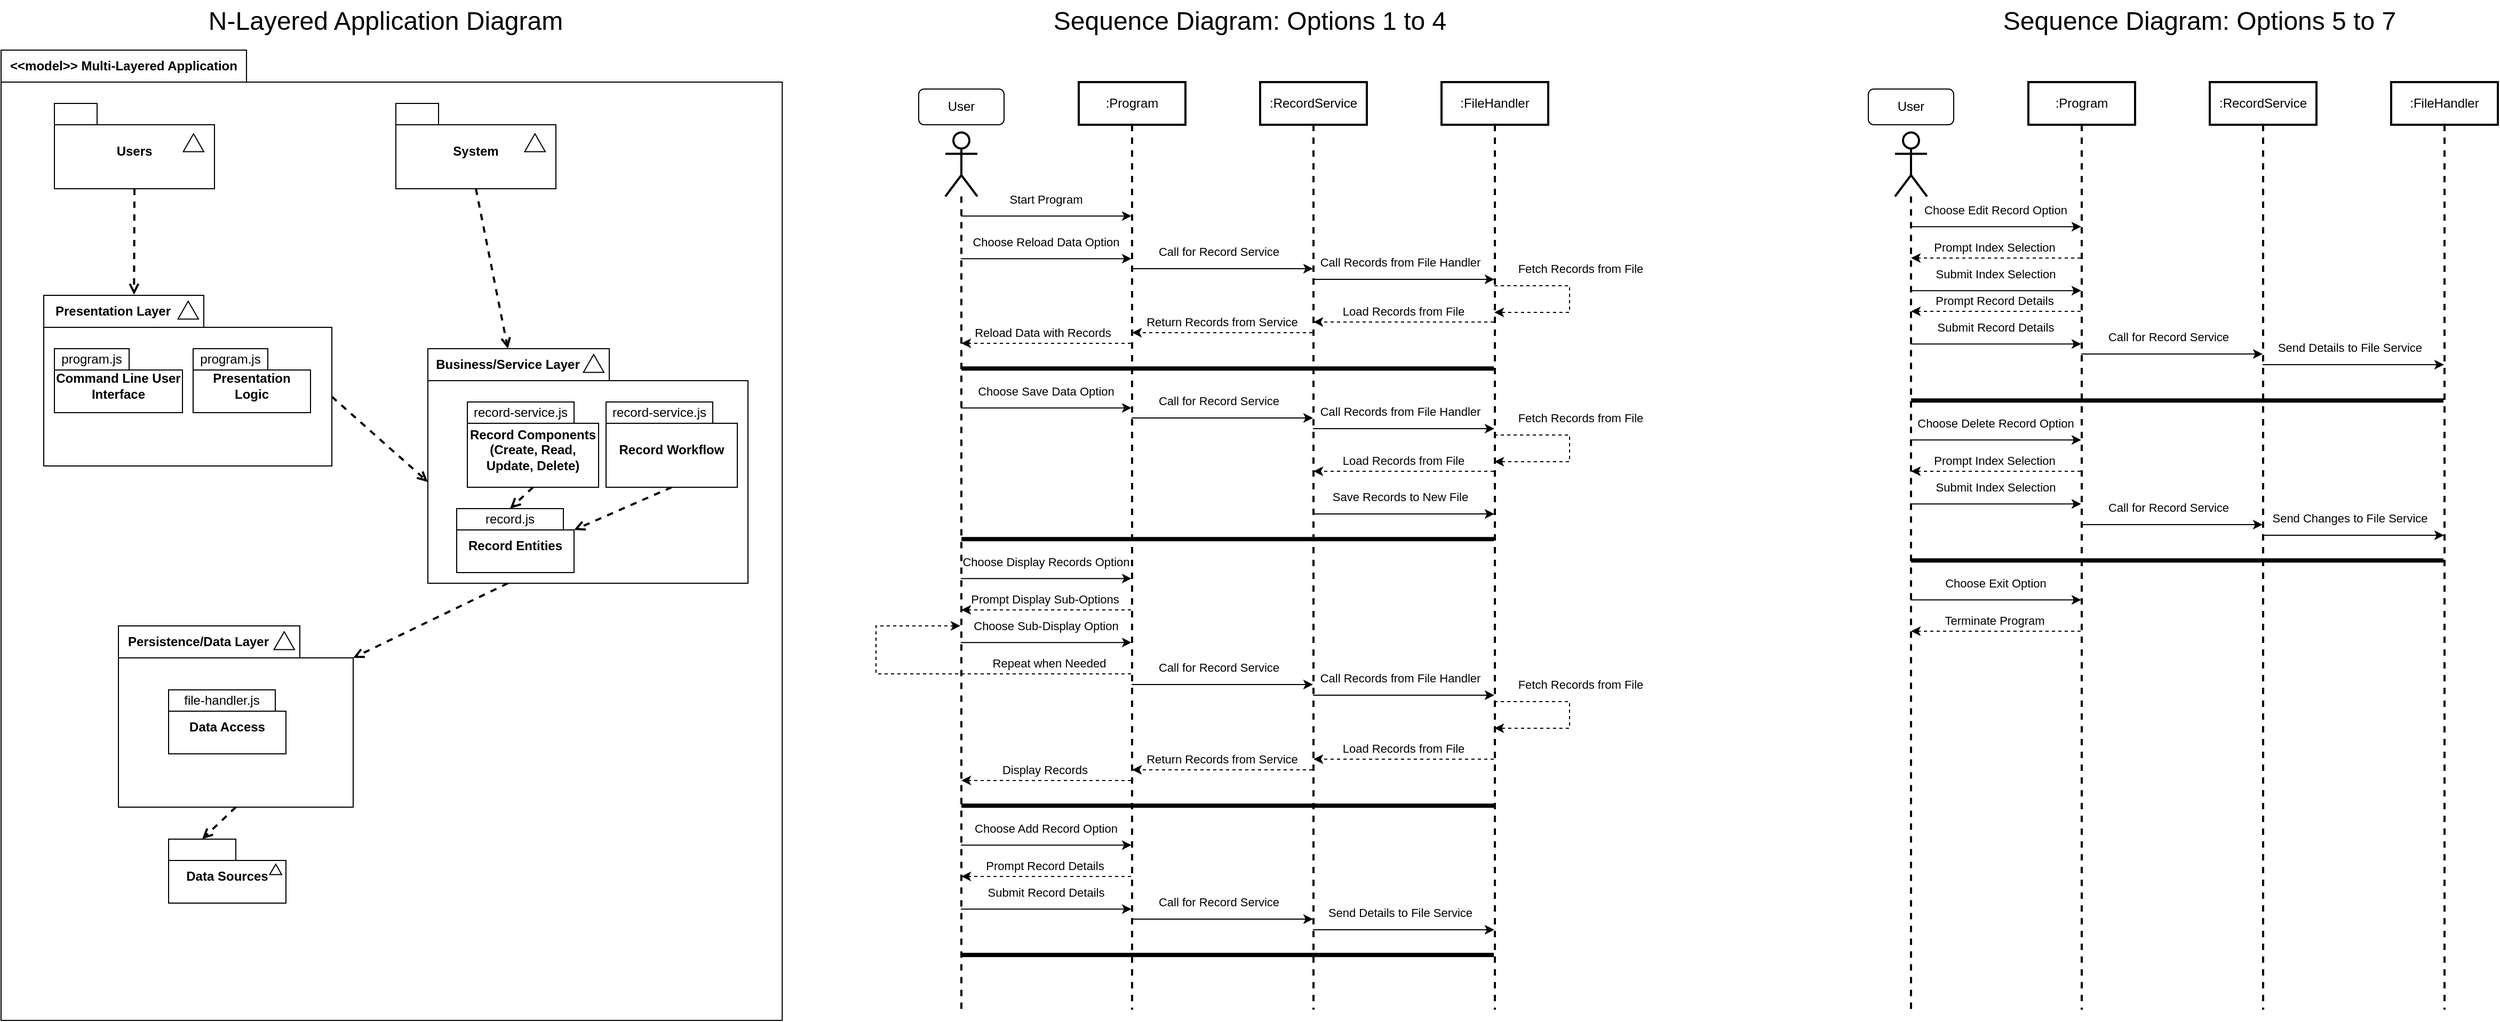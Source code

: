 <mxfile version="24.7.17">
  <diagram name="Page-1" id="IFVaDlKF95iOJ5e60ZkD">
    <mxGraphModel dx="1912" dy="1115" grid="1" gridSize="10" guides="1" tooltips="1" connect="1" arrows="1" fold="1" page="1" pageScale="1" pageWidth="850" pageHeight="1100" math="0" shadow="0">
      <root>
        <mxCell id="0" />
        <mxCell id="1" parent="0" />
        <mxCell id="pDsfpa7ZJhmcw9KZ6Ipp-4" value="" style="group" parent="1" vertex="1" connectable="0">
          <mxGeometry x="60" y="60" width="760" height="910" as="geometry" />
        </mxCell>
        <mxCell id="pDsfpa7ZJhmcw9KZ6Ipp-1" value="" style="shape=folder;fontStyle=1;spacingTop=10;tabWidth=230;tabHeight=30;tabPosition=left;html=1;whiteSpace=wrap;" parent="pDsfpa7ZJhmcw9KZ6Ipp-4" vertex="1">
          <mxGeometry width="732.11" height="910" as="geometry" />
        </mxCell>
        <mxCell id="pDsfpa7ZJhmcw9KZ6Ipp-2" value="&amp;lt;&amp;lt;model&amp;gt;&amp;gt; Multi-Layered Application" style="text;html=1;align=center;verticalAlign=middle;whiteSpace=wrap;rounded=0;fontStyle=1" parent="pDsfpa7ZJhmcw9KZ6Ipp-4" vertex="1">
          <mxGeometry width="230" height="29.63" as="geometry" />
        </mxCell>
        <mxCell id="pDsfpa7ZJhmcw9KZ6Ipp-17" value="Users" style="shape=folder;fontStyle=1;spacingTop=10;tabWidth=40;tabHeight=20;tabPosition=left;html=1;whiteSpace=wrap;" parent="pDsfpa7ZJhmcw9KZ6Ipp-4" vertex="1">
          <mxGeometry x="50" y="50" width="150" height="80" as="geometry" />
        </mxCell>
        <mxCell id="pDsfpa7ZJhmcw9KZ6Ipp-18" value="" style="triangle;whiteSpace=wrap;html=1;rotation=-90;" parent="pDsfpa7ZJhmcw9KZ6Ipp-4" vertex="1">
          <mxGeometry x="172" y="77.22" width="16.78" height="19.25" as="geometry" />
        </mxCell>
        <mxCell id="pDsfpa7ZJhmcw9KZ6Ipp-45" value="" style="group" parent="pDsfpa7ZJhmcw9KZ6Ipp-4" vertex="1" connectable="0">
          <mxGeometry x="400" y="280" width="300" height="220" as="geometry" />
        </mxCell>
        <mxCell id="pDsfpa7ZJhmcw9KZ6Ipp-37" value="" style="shape=folder;fontStyle=1;spacingTop=10;tabWidth=170;tabHeight=30;tabPosition=left;html=1;whiteSpace=wrap;" parent="pDsfpa7ZJhmcw9KZ6Ipp-45" vertex="1">
          <mxGeometry width="300" height="220" as="geometry" />
        </mxCell>
        <mxCell id="pDsfpa7ZJhmcw9KZ6Ipp-38" value="Business/Service Layer" style="text;html=1;align=center;verticalAlign=middle;whiteSpace=wrap;rounded=0;fontStyle=1" parent="pDsfpa7ZJhmcw9KZ6Ipp-45" vertex="1">
          <mxGeometry width="150" height="29.63" as="geometry" />
        </mxCell>
        <mxCell id="pDsfpa7ZJhmcw9KZ6Ipp-39" value="" style="triangle;whiteSpace=wrap;html=1;rotation=-90;" parent="pDsfpa7ZJhmcw9KZ6Ipp-45" vertex="1">
          <mxGeometry x="147" y="4.22" width="16.78" height="19.25" as="geometry" />
        </mxCell>
        <mxCell id="pDsfpa7ZJhmcw9KZ6Ipp-40" value="Record Components (Create, Read, Update, Delete)" style="shape=folder;fontStyle=1;spacingTop=10;tabWidth=100;tabHeight=20;tabPosition=left;html=1;whiteSpace=wrap;" parent="pDsfpa7ZJhmcw9KZ6Ipp-45" vertex="1">
          <mxGeometry x="37" y="50" width="123" height="80" as="geometry" />
        </mxCell>
        <mxCell id="pDsfpa7ZJhmcw9KZ6Ipp-41" value="record-service.js" style="text;html=1;align=center;verticalAlign=middle;whiteSpace=wrap;rounded=0;fontStyle=0" parent="pDsfpa7ZJhmcw9KZ6Ipp-45" vertex="1">
          <mxGeometry x="37" y="50" width="100" height="19.63" as="geometry" />
        </mxCell>
        <mxCell id="pDsfpa7ZJhmcw9KZ6Ipp-43" value="Record Entities" style="shape=folder;fontStyle=1;spacingTop=10;tabWidth=100;tabHeight=20;tabPosition=left;html=1;whiteSpace=wrap;" parent="pDsfpa7ZJhmcw9KZ6Ipp-45" vertex="1">
          <mxGeometry x="27" y="150" width="110" height="60" as="geometry" />
        </mxCell>
        <mxCell id="pDsfpa7ZJhmcw9KZ6Ipp-44" value="record.js" style="text;html=1;align=center;verticalAlign=middle;whiteSpace=wrap;rounded=0;fontStyle=0" parent="pDsfpa7ZJhmcw9KZ6Ipp-45" vertex="1">
          <mxGeometry x="27" y="150" width="100" height="19.63" as="geometry" />
        </mxCell>
        <mxCell id="pDsfpa7ZJhmcw9KZ6Ipp-48" style="rounded=0;orthogonalLoop=1;jettySize=auto;html=1;exitX=0.5;exitY=1;exitDx=0;exitDy=0;exitPerimeter=0;dashed=1;strokeWidth=2;endArrow=open;endFill=0;entryX=0.5;entryY=0;entryDx=0;entryDy=0;" parent="pDsfpa7ZJhmcw9KZ6Ipp-45" source="pDsfpa7ZJhmcw9KZ6Ipp-40" target="pDsfpa7ZJhmcw9KZ6Ipp-44" edge="1">
          <mxGeometry relative="1" as="geometry">
            <mxPoint x="-80" y="15" as="sourcePoint" />
            <mxPoint x="10" y="95" as="targetPoint" />
          </mxGeometry>
        </mxCell>
        <mxCell id="pDsfpa7ZJhmcw9KZ6Ipp-19" value="System" style="shape=folder;fontStyle=1;spacingTop=10;tabWidth=40;tabHeight=20;tabPosition=left;html=1;whiteSpace=wrap;" parent="1" vertex="1">
          <mxGeometry x="430" y="110" width="150" height="80" as="geometry" />
        </mxCell>
        <mxCell id="pDsfpa7ZJhmcw9KZ6Ipp-20" value="" style="triangle;whiteSpace=wrap;html=1;rotation=-90;" parent="1" vertex="1">
          <mxGeometry x="552" y="137.22" width="16.78" height="19.25" as="geometry" />
        </mxCell>
        <mxCell id="pDsfpa7ZJhmcw9KZ6Ipp-21" value="" style="shape=folder;fontStyle=1;spacingTop=10;tabWidth=150;tabHeight=30;tabPosition=left;html=1;whiteSpace=wrap;" parent="1" vertex="1">
          <mxGeometry x="100" y="290" width="270" height="160" as="geometry" />
        </mxCell>
        <mxCell id="pDsfpa7ZJhmcw9KZ6Ipp-27" value="Presentation Layer" style="text;html=1;align=center;verticalAlign=middle;whiteSpace=wrap;rounded=0;fontStyle=1" parent="1" vertex="1">
          <mxGeometry x="100" y="290" width="130" height="29.63" as="geometry" />
        </mxCell>
        <mxCell id="pDsfpa7ZJhmcw9KZ6Ipp-28" value="" style="triangle;whiteSpace=wrap;html=1;rotation=-90;" parent="1" vertex="1">
          <mxGeometry x="227" y="294.22" width="16.78" height="19.25" as="geometry" />
        </mxCell>
        <mxCell id="pDsfpa7ZJhmcw9KZ6Ipp-29" value="Command Line User&lt;br&gt;Interface" style="shape=folder;fontStyle=1;spacingTop=10;tabWidth=70;tabHeight=20;tabPosition=left;html=1;whiteSpace=wrap;" parent="1" vertex="1">
          <mxGeometry x="110" y="340" width="120" height="60" as="geometry" />
        </mxCell>
        <mxCell id="pDsfpa7ZJhmcw9KZ6Ipp-30" value="Presentation Logic" style="shape=folder;fontStyle=1;spacingTop=10;tabWidth=70;tabHeight=20;tabPosition=left;html=1;whiteSpace=wrap;" parent="1" vertex="1">
          <mxGeometry x="240" y="340" width="110" height="60" as="geometry" />
        </mxCell>
        <mxCell id="pDsfpa7ZJhmcw9KZ6Ipp-33" style="rounded=0;orthogonalLoop=1;jettySize=auto;html=1;exitX=0.5;exitY=1;exitDx=0;exitDy=0;exitPerimeter=0;entryX=0.651;entryY=-0.019;entryDx=0;entryDy=0;entryPerimeter=0;dashed=1;strokeWidth=2;endArrow=open;endFill=0;" parent="1" source="pDsfpa7ZJhmcw9KZ6Ipp-17" target="pDsfpa7ZJhmcw9KZ6Ipp-27" edge="1">
          <mxGeometry relative="1" as="geometry" />
        </mxCell>
        <mxCell id="pDsfpa7ZJhmcw9KZ6Ipp-34" style="rounded=0;orthogonalLoop=1;jettySize=auto;html=1;exitX=0.5;exitY=1;exitDx=0;exitDy=0;exitPerimeter=0;dashed=1;strokeWidth=2;endArrow=open;endFill=0;entryX=0.5;entryY=0;entryDx=0;entryDy=0;" parent="1" source="pDsfpa7ZJhmcw9KZ6Ipp-19" target="pDsfpa7ZJhmcw9KZ6Ipp-38" edge="1">
          <mxGeometry relative="1" as="geometry">
            <mxPoint x="345" y="190" as="sourcePoint" />
            <mxPoint x="455" y="273" as="targetPoint" />
          </mxGeometry>
        </mxCell>
        <mxCell id="pDsfpa7ZJhmcw9KZ6Ipp-35" value="program.js" style="text;html=1;align=center;verticalAlign=middle;whiteSpace=wrap;rounded=0;fontStyle=0" parent="1" vertex="1">
          <mxGeometry x="110" y="340" width="70" height="19.63" as="geometry" />
        </mxCell>
        <mxCell id="pDsfpa7ZJhmcw9KZ6Ipp-36" value="program.js" style="text;html=1;align=center;verticalAlign=middle;whiteSpace=wrap;rounded=0;fontStyle=0" parent="1" vertex="1">
          <mxGeometry x="240" y="340" width="70" height="19.63" as="geometry" />
        </mxCell>
        <mxCell id="pDsfpa7ZJhmcw9KZ6Ipp-47" style="rounded=0;orthogonalLoop=1;jettySize=auto;html=1;exitX=0;exitY=0;exitDx=270;exitDy=95;exitPerimeter=0;dashed=1;strokeWidth=2;endArrow=open;endFill=0;entryX=0;entryY=0;entryDx=0;entryDy=125;entryPerimeter=0;" parent="1" source="pDsfpa7ZJhmcw9KZ6Ipp-21" target="pDsfpa7ZJhmcw9KZ6Ipp-37" edge="1">
          <mxGeometry relative="1" as="geometry">
            <mxPoint x="395" y="210" as="sourcePoint" />
            <mxPoint x="425" y="360" as="targetPoint" />
          </mxGeometry>
        </mxCell>
        <mxCell id="pDsfpa7ZJhmcw9KZ6Ipp-49" value="Record Workflow" style="shape=folder;fontStyle=1;spacingTop=10;tabWidth=100;tabHeight=20;tabPosition=left;html=1;whiteSpace=wrap;" parent="1" vertex="1">
          <mxGeometry x="627" y="390" width="123" height="80" as="geometry" />
        </mxCell>
        <mxCell id="pDsfpa7ZJhmcw9KZ6Ipp-50" value="record-service.js" style="text;html=1;align=center;verticalAlign=middle;whiteSpace=wrap;rounded=0;fontStyle=0" parent="1" vertex="1">
          <mxGeometry x="627" y="390" width="100" height="19.63" as="geometry" />
        </mxCell>
        <mxCell id="pDsfpa7ZJhmcw9KZ6Ipp-52" style="rounded=0;orthogonalLoop=1;jettySize=auto;html=1;exitX=0.5;exitY=1;exitDx=0;exitDy=0;exitPerimeter=0;dashed=1;strokeWidth=2;endArrow=open;endFill=0;entryX=0;entryY=0;entryDx=110;entryDy=20;entryPerimeter=0;" parent="1" source="pDsfpa7ZJhmcw9KZ6Ipp-49" target="pDsfpa7ZJhmcw9KZ6Ipp-43" edge="1">
          <mxGeometry relative="1" as="geometry">
            <mxPoint x="669" y="480" as="sourcePoint" />
            <mxPoint x="647" y="500" as="targetPoint" />
          </mxGeometry>
        </mxCell>
        <mxCell id="pDsfpa7ZJhmcw9KZ6Ipp-53" value="" style="shape=folder;fontStyle=1;spacingTop=10;tabWidth=170;tabHeight=30;tabPosition=left;html=1;whiteSpace=wrap;" parent="1" vertex="1">
          <mxGeometry x="170" y="600" width="220" height="170" as="geometry" />
        </mxCell>
        <mxCell id="pDsfpa7ZJhmcw9KZ6Ipp-54" value="Persistence/Data Layer" style="text;html=1;align=center;verticalAlign=middle;whiteSpace=wrap;rounded=0;fontStyle=1" parent="1" vertex="1">
          <mxGeometry x="170" y="600" width="150" height="29.63" as="geometry" />
        </mxCell>
        <mxCell id="pDsfpa7ZJhmcw9KZ6Ipp-55" value="" style="triangle;whiteSpace=wrap;html=1;rotation=-90;" parent="1" vertex="1">
          <mxGeometry x="317" y="604.22" width="16.78" height="19.25" as="geometry" />
        </mxCell>
        <mxCell id="pDsfpa7ZJhmcw9KZ6Ipp-56" value="Data Access" style="shape=folder;fontStyle=1;spacingTop=10;tabWidth=100;tabHeight=20;tabPosition=left;html=1;whiteSpace=wrap;" parent="1" vertex="1">
          <mxGeometry x="217" y="660" width="110" height="60" as="geometry" />
        </mxCell>
        <mxCell id="pDsfpa7ZJhmcw9KZ6Ipp-72" value="file-handler.js" style="text;html=1;align=center;verticalAlign=middle;whiteSpace=wrap;rounded=0;fontStyle=0" parent="1" vertex="1">
          <mxGeometry x="217" y="660" width="100" height="19.63" as="geometry" />
        </mxCell>
        <mxCell id="pDsfpa7ZJhmcw9KZ6Ipp-73" style="rounded=0;orthogonalLoop=1;jettySize=auto;html=1;exitX=0.25;exitY=1;exitDx=0;exitDy=0;exitPerimeter=0;dashed=1;strokeWidth=2;endArrow=open;endFill=0;entryX=0;entryY=0;entryDx=220;entryDy=30;entryPerimeter=0;" parent="1" source="pDsfpa7ZJhmcw9KZ6Ipp-37" target="pDsfpa7ZJhmcw9KZ6Ipp-53" edge="1">
          <mxGeometry relative="1" as="geometry">
            <mxPoint x="370" y="485" as="sourcePoint" />
            <mxPoint x="460" y="565" as="targetPoint" />
          </mxGeometry>
        </mxCell>
        <mxCell id="pDsfpa7ZJhmcw9KZ6Ipp-74" value="Data Sources" style="shape=folder;fontStyle=1;spacingTop=10;tabWidth=63;tabHeight=20;tabPosition=left;html=1;whiteSpace=wrap;" parent="1" vertex="1">
          <mxGeometry x="217" y="800" width="110" height="60" as="geometry" />
        </mxCell>
        <mxCell id="pDsfpa7ZJhmcw9KZ6Ipp-77" style="rounded=0;orthogonalLoop=1;jettySize=auto;html=1;exitX=0.5;exitY=1;exitDx=0;exitDy=0;exitPerimeter=0;dashed=1;strokeWidth=2;endArrow=open;endFill=0;entryX=0;entryY=0;entryDx=31.5;entryDy=0;entryPerimeter=0;" parent="1" source="pDsfpa7ZJhmcw9KZ6Ipp-53" target="pDsfpa7ZJhmcw9KZ6Ipp-74" edge="1">
          <mxGeometry relative="1" as="geometry">
            <mxPoint x="545" y="580" as="sourcePoint" />
            <mxPoint x="400" y="650" as="targetPoint" />
          </mxGeometry>
        </mxCell>
        <mxCell id="pDsfpa7ZJhmcw9KZ6Ipp-78" value="" style="triangle;whiteSpace=wrap;html=1;rotation=-90;" parent="1" vertex="1">
          <mxGeometry x="312.52" y="822.74" width="9.78" height="11.22" as="geometry" />
        </mxCell>
        <mxCell id="IKb_Y0uXHvo3AaDJXqwI-1" value="User" style="rounded=1;whiteSpace=wrap;html=1;" parent="1" vertex="1">
          <mxGeometry x="920" y="96.47" width="80" height="33.53" as="geometry" />
        </mxCell>
        <mxCell id="IKb_Y0uXHvo3AaDJXqwI-8" style="rounded=0;orthogonalLoop=1;jettySize=auto;html=1;" parent="1" edge="1">
          <mxGeometry relative="1" as="geometry">
            <mxPoint x="959.548" y="215.61" as="sourcePoint" />
            <mxPoint x="1119.5" y="215.61" as="targetPoint" />
          </mxGeometry>
        </mxCell>
        <mxCell id="IKb_Y0uXHvo3AaDJXqwI-9" value="Start Program" style="edgeLabel;html=1;align=center;verticalAlign=middle;resizable=0;points=[];" parent="IKb_Y0uXHvo3AaDJXqwI-8" vertex="1" connectable="0">
          <mxGeometry x="-0.486" y="3" relative="1" as="geometry">
            <mxPoint x="38" y="-13" as="offset" />
          </mxGeometry>
        </mxCell>
        <mxCell id="IKb_Y0uXHvo3AaDJXqwI-3" value="" style="shape=umlLifeline;perimeter=lifelinePerimeter;whiteSpace=wrap;html=1;container=1;dropTarget=0;collapsible=0;recursiveResize=0;outlineConnect=0;portConstraint=eastwest;newEdgeStyle={&quot;curved&quot;:0,&quot;rounded&quot;:0};participant=umlActor;size=60;strokeWidth=2;" parent="1" vertex="1">
          <mxGeometry x="945" y="137.22" width="30" height="822.78" as="geometry" />
        </mxCell>
        <mxCell id="IKb_Y0uXHvo3AaDJXqwI-4" value=":Program" style="shape=umlLifeline;perimeter=lifelinePerimeter;whiteSpace=wrap;html=1;container=1;dropTarget=0;collapsible=0;recursiveResize=0;outlineConnect=0;portConstraint=eastwest;newEdgeStyle={&quot;curved&quot;:0,&quot;rounded&quot;:0};strokeWidth=2;" parent="1" vertex="1">
          <mxGeometry x="1070" y="90" width="100" height="870" as="geometry" />
        </mxCell>
        <mxCell id="IKb_Y0uXHvo3AaDJXqwI-5" value=":RecordService" style="shape=umlLifeline;perimeter=lifelinePerimeter;whiteSpace=wrap;html=1;container=1;dropTarget=0;collapsible=0;recursiveResize=0;outlineConnect=0;portConstraint=eastwest;newEdgeStyle={&quot;curved&quot;:0,&quot;rounded&quot;:0};strokeWidth=2;" parent="1" vertex="1">
          <mxGeometry x="1240" y="90" width="100" height="870" as="geometry" />
        </mxCell>
        <mxCell id="IKb_Y0uXHvo3AaDJXqwI-6" value=":FileHandler" style="shape=umlLifeline;perimeter=lifelinePerimeter;whiteSpace=wrap;html=1;container=1;dropTarget=0;collapsible=0;recursiveResize=0;outlineConnect=0;portConstraint=eastwest;newEdgeStyle={&quot;curved&quot;:0,&quot;rounded&quot;:0};strokeWidth=2;" parent="1" vertex="1">
          <mxGeometry x="1410" y="90" width="100" height="870" as="geometry" />
        </mxCell>
        <mxCell id="IKb_Y0uXHvo3AaDJXqwI-10" style="rounded=0;orthogonalLoop=1;jettySize=auto;html=1;" parent="1" edge="1">
          <mxGeometry relative="1" as="geometry">
            <mxPoint x="959.548" y="255.61" as="sourcePoint" />
            <mxPoint x="1119.5" y="255.61" as="targetPoint" />
          </mxGeometry>
        </mxCell>
        <mxCell id="IKb_Y0uXHvo3AaDJXqwI-11" value="Choose Reload Data Option" style="edgeLabel;html=1;align=center;verticalAlign=middle;resizable=0;points=[];" parent="IKb_Y0uXHvo3AaDJXqwI-10" vertex="1" connectable="0">
          <mxGeometry x="-0.486" y="3" relative="1" as="geometry">
            <mxPoint x="38" y="-13" as="offset" />
          </mxGeometry>
        </mxCell>
        <mxCell id="IKb_Y0uXHvo3AaDJXqwI-12" style="rounded=0;orthogonalLoop=1;jettySize=auto;html=1;" parent="1" edge="1">
          <mxGeometry relative="1" as="geometry">
            <mxPoint x="1119.548" y="265.0" as="sourcePoint" />
            <mxPoint x="1289.5" y="265.0" as="targetPoint" />
          </mxGeometry>
        </mxCell>
        <mxCell id="IKb_Y0uXHvo3AaDJXqwI-13" value="Call for Record Service" style="edgeLabel;html=1;align=center;verticalAlign=middle;resizable=0;points=[];" parent="IKb_Y0uXHvo3AaDJXqwI-12" vertex="1" connectable="0">
          <mxGeometry x="-0.486" y="3" relative="1" as="geometry">
            <mxPoint x="38" y="-13" as="offset" />
          </mxGeometry>
        </mxCell>
        <mxCell id="IKb_Y0uXHvo3AaDJXqwI-14" style="rounded=0;orthogonalLoop=1;jettySize=auto;html=1;" parent="1" edge="1">
          <mxGeometry relative="1" as="geometry">
            <mxPoint x="1289.548" y="275.0" as="sourcePoint" />
            <mxPoint x="1459.5" y="275.0" as="targetPoint" />
          </mxGeometry>
        </mxCell>
        <mxCell id="IKb_Y0uXHvo3AaDJXqwI-15" value="Call Records from File Handler" style="edgeLabel;html=1;align=center;verticalAlign=middle;resizable=0;points=[];" parent="IKb_Y0uXHvo3AaDJXqwI-14" vertex="1" connectable="0">
          <mxGeometry x="-0.486" y="3" relative="1" as="geometry">
            <mxPoint x="38" y="-13" as="offset" />
          </mxGeometry>
        </mxCell>
        <mxCell id="IKb_Y0uXHvo3AaDJXqwI-16" style="rounded=0;orthogonalLoop=1;jettySize=auto;html=1;edgeStyle=orthogonalEdgeStyle;dashed=1;startSize=2;sourcePerimeterSpacing=0;targetPerimeterSpacing=0;" parent="1" edge="1">
          <mxGeometry relative="1" as="geometry">
            <mxPoint x="1459.548" y="281.0" as="sourcePoint" />
            <mxPoint x="1459.548" y="306" as="targetPoint" />
            <Array as="points">
              <mxPoint x="1530" y="281" />
              <mxPoint x="1530" y="306" />
            </Array>
          </mxGeometry>
        </mxCell>
        <mxCell id="IKb_Y0uXHvo3AaDJXqwI-17" value="Fetch Records from File" style="edgeLabel;html=1;align=center;verticalAlign=middle;resizable=0;points=[];" parent="IKb_Y0uXHvo3AaDJXqwI-16" vertex="1" connectable="0">
          <mxGeometry x="-0.486" y="3" relative="1" as="geometry">
            <mxPoint x="38" y="-13" as="offset" />
          </mxGeometry>
        </mxCell>
        <mxCell id="IKb_Y0uXHvo3AaDJXqwI-18" style="rounded=0;orthogonalLoop=1;jettySize=auto;html=1;dashed=1;" parent="1" edge="1">
          <mxGeometry relative="1" as="geometry">
            <mxPoint x="1459" y="315.0" as="sourcePoint" />
            <mxPoint x="1290.048" y="315.0" as="targetPoint" />
          </mxGeometry>
        </mxCell>
        <mxCell id="IKb_Y0uXHvo3AaDJXqwI-19" value="Load Records from File" style="edgeLabel;html=1;align=center;verticalAlign=middle;resizable=0;points=[];" parent="IKb_Y0uXHvo3AaDJXqwI-18" vertex="1" connectable="0">
          <mxGeometry x="-0.486" y="3" relative="1" as="geometry">
            <mxPoint x="-42" y="-13" as="offset" />
          </mxGeometry>
        </mxCell>
        <mxCell id="IKb_Y0uXHvo3AaDJXqwI-20" style="rounded=0;orthogonalLoop=1;jettySize=auto;html=1;dashed=1;" parent="1" edge="1">
          <mxGeometry relative="1" as="geometry">
            <mxPoint x="1289" y="325.0" as="sourcePoint" />
            <mxPoint x="1120.048" y="325.0" as="targetPoint" />
          </mxGeometry>
        </mxCell>
        <mxCell id="IKb_Y0uXHvo3AaDJXqwI-21" value="Return Records from Service" style="edgeLabel;html=1;align=center;verticalAlign=middle;resizable=0;points=[];" parent="IKb_Y0uXHvo3AaDJXqwI-20" vertex="1" connectable="0">
          <mxGeometry x="-0.486" y="3" relative="1" as="geometry">
            <mxPoint x="-42" y="-13" as="offset" />
          </mxGeometry>
        </mxCell>
        <mxCell id="IKb_Y0uXHvo3AaDJXqwI-22" style="rounded=0;orthogonalLoop=1;jettySize=auto;html=1;dashed=1;" parent="1" edge="1">
          <mxGeometry relative="1" as="geometry">
            <mxPoint x="1119" y="335.0" as="sourcePoint" />
            <mxPoint x="960.048" y="335.0" as="targetPoint" />
          </mxGeometry>
        </mxCell>
        <mxCell id="IKb_Y0uXHvo3AaDJXqwI-23" value="Reload Data with Records" style="edgeLabel;html=1;align=center;verticalAlign=middle;resizable=0;points=[];" parent="IKb_Y0uXHvo3AaDJXqwI-22" vertex="1" connectable="0">
          <mxGeometry x="-0.486" y="3" relative="1" as="geometry">
            <mxPoint x="-42" y="-13" as="offset" />
          </mxGeometry>
        </mxCell>
        <mxCell id="IKb_Y0uXHvo3AaDJXqwI-25" style="rounded=0;orthogonalLoop=1;jettySize=auto;html=1;" parent="1" edge="1">
          <mxGeometry relative="1" as="geometry">
            <mxPoint x="959.548" y="395.61" as="sourcePoint" />
            <mxPoint x="1119.5" y="395.61" as="targetPoint" />
          </mxGeometry>
        </mxCell>
        <mxCell id="IKb_Y0uXHvo3AaDJXqwI-26" value="Choose Save Data Option" style="edgeLabel;html=1;align=center;verticalAlign=middle;resizable=0;points=[];" parent="IKb_Y0uXHvo3AaDJXqwI-25" vertex="1" connectable="0">
          <mxGeometry x="-0.486" y="3" relative="1" as="geometry">
            <mxPoint x="38" y="-13" as="offset" />
          </mxGeometry>
        </mxCell>
        <mxCell id="IKb_Y0uXHvo3AaDJXqwI-27" style="rounded=0;orthogonalLoop=1;jettySize=auto;html=1;" parent="1" edge="1">
          <mxGeometry relative="1" as="geometry">
            <mxPoint x="1119.548" y="405.0" as="sourcePoint" />
            <mxPoint x="1289.5" y="405.0" as="targetPoint" />
          </mxGeometry>
        </mxCell>
        <mxCell id="IKb_Y0uXHvo3AaDJXqwI-28" value="Call for Record Service" style="edgeLabel;html=1;align=center;verticalAlign=middle;resizable=0;points=[];" parent="IKb_Y0uXHvo3AaDJXqwI-27" vertex="1" connectable="0">
          <mxGeometry x="-0.486" y="3" relative="1" as="geometry">
            <mxPoint x="38" y="-13" as="offset" />
          </mxGeometry>
        </mxCell>
        <mxCell id="IKb_Y0uXHvo3AaDJXqwI-29" style="rounded=0;orthogonalLoop=1;jettySize=auto;html=1;" parent="1" edge="1">
          <mxGeometry relative="1" as="geometry">
            <mxPoint x="1289.548" y="415.0" as="sourcePoint" />
            <mxPoint x="1459.5" y="415.0" as="targetPoint" />
          </mxGeometry>
        </mxCell>
        <mxCell id="IKb_Y0uXHvo3AaDJXqwI-30" value="Call Records from File Handler" style="edgeLabel;html=1;align=center;verticalAlign=middle;resizable=0;points=[];" parent="IKb_Y0uXHvo3AaDJXqwI-29" vertex="1" connectable="0">
          <mxGeometry x="-0.486" y="3" relative="1" as="geometry">
            <mxPoint x="38" y="-13" as="offset" />
          </mxGeometry>
        </mxCell>
        <mxCell id="IKb_Y0uXHvo3AaDJXqwI-31" style="rounded=0;orthogonalLoop=1;jettySize=auto;html=1;edgeStyle=orthogonalEdgeStyle;dashed=1;startSize=2;sourcePerimeterSpacing=0;targetPerimeterSpacing=0;" parent="1" edge="1">
          <mxGeometry relative="1" as="geometry">
            <mxPoint x="1459.548" y="421.0" as="sourcePoint" />
            <mxPoint x="1459.548" y="446" as="targetPoint" />
            <Array as="points">
              <mxPoint x="1530" y="421" />
              <mxPoint x="1530" y="446" />
            </Array>
          </mxGeometry>
        </mxCell>
        <mxCell id="IKb_Y0uXHvo3AaDJXqwI-32" value="Fetch Records from File" style="edgeLabel;html=1;align=center;verticalAlign=middle;resizable=0;points=[];" parent="IKb_Y0uXHvo3AaDJXqwI-31" vertex="1" connectable="0">
          <mxGeometry x="-0.486" y="3" relative="1" as="geometry">
            <mxPoint x="38" y="-13" as="offset" />
          </mxGeometry>
        </mxCell>
        <mxCell id="IKb_Y0uXHvo3AaDJXqwI-33" style="rounded=0;orthogonalLoop=1;jettySize=auto;html=1;dashed=1;" parent="1" edge="1">
          <mxGeometry relative="1" as="geometry">
            <mxPoint x="1459" y="455.0" as="sourcePoint" />
            <mxPoint x="1290.048" y="455.0" as="targetPoint" />
          </mxGeometry>
        </mxCell>
        <mxCell id="IKb_Y0uXHvo3AaDJXqwI-34" value="Load Records from File" style="edgeLabel;html=1;align=center;verticalAlign=middle;resizable=0;points=[];" parent="IKb_Y0uXHvo3AaDJXqwI-33" vertex="1" connectable="0">
          <mxGeometry x="-0.486" y="3" relative="1" as="geometry">
            <mxPoint x="-42" y="-13" as="offset" />
          </mxGeometry>
        </mxCell>
        <mxCell id="IKb_Y0uXHvo3AaDJXqwI-35" style="rounded=0;orthogonalLoop=1;jettySize=auto;html=1;" parent="1" edge="1">
          <mxGeometry relative="1" as="geometry">
            <mxPoint x="1289.548" y="495.0" as="sourcePoint" />
            <mxPoint x="1459.5" y="495.0" as="targetPoint" />
          </mxGeometry>
        </mxCell>
        <mxCell id="IKb_Y0uXHvo3AaDJXqwI-36" value="Save Records to New File" style="edgeLabel;html=1;align=center;verticalAlign=middle;resizable=0;points=[];" parent="IKb_Y0uXHvo3AaDJXqwI-35" vertex="1" connectable="0">
          <mxGeometry x="-0.486" y="3" relative="1" as="geometry">
            <mxPoint x="38" y="-13" as="offset" />
          </mxGeometry>
        </mxCell>
        <mxCell id="IKb_Y0uXHvo3AaDJXqwI-37" value="" style="endArrow=none;html=1;rounded=0;strokeWidth=4;" parent="1" edge="1">
          <mxGeometry width="50" height="50" relative="1" as="geometry">
            <mxPoint x="960.048" y="358.61" as="sourcePoint" />
            <mxPoint x="1459" y="358.61" as="targetPoint" />
          </mxGeometry>
        </mxCell>
        <mxCell id="IKb_Y0uXHvo3AaDJXqwI-38" value="" style="endArrow=none;html=1;rounded=0;strokeWidth=4;" parent="1" edge="1">
          <mxGeometry width="50" height="50" relative="1" as="geometry">
            <mxPoint x="960.048" y="518.61" as="sourcePoint" />
            <mxPoint x="1459" y="518.61" as="targetPoint" />
          </mxGeometry>
        </mxCell>
        <mxCell id="IKb_Y0uXHvo3AaDJXqwI-39" style="rounded=0;orthogonalLoop=1;jettySize=auto;html=1;" parent="1" edge="1">
          <mxGeometry relative="1" as="geometry">
            <mxPoint x="959.548" y="555.61" as="sourcePoint" />
            <mxPoint x="1119.5" y="555.61" as="targetPoint" />
          </mxGeometry>
        </mxCell>
        <mxCell id="IKb_Y0uXHvo3AaDJXqwI-40" value="Choose Display Records Option" style="edgeLabel;html=1;align=center;verticalAlign=middle;resizable=0;points=[];" parent="IKb_Y0uXHvo3AaDJXqwI-39" vertex="1" connectable="0">
          <mxGeometry x="-0.486" y="3" relative="1" as="geometry">
            <mxPoint x="38" y="-13" as="offset" />
          </mxGeometry>
        </mxCell>
        <mxCell id="IKb_Y0uXHvo3AaDJXqwI-41" style="rounded=0;orthogonalLoop=1;jettySize=auto;html=1;" parent="1" edge="1">
          <mxGeometry relative="1" as="geometry">
            <mxPoint x="1119.548" y="655.0" as="sourcePoint" />
            <mxPoint x="1289.5" y="655.0" as="targetPoint" />
          </mxGeometry>
        </mxCell>
        <mxCell id="IKb_Y0uXHvo3AaDJXqwI-42" value="Call for Record Service" style="edgeLabel;html=1;align=center;verticalAlign=middle;resizable=0;points=[];" parent="IKb_Y0uXHvo3AaDJXqwI-41" vertex="1" connectable="0">
          <mxGeometry x="-0.486" y="3" relative="1" as="geometry">
            <mxPoint x="38" y="-13" as="offset" />
          </mxGeometry>
        </mxCell>
        <mxCell id="IKb_Y0uXHvo3AaDJXqwI-43" style="rounded=0;orthogonalLoop=1;jettySize=auto;html=1;" parent="1" edge="1">
          <mxGeometry relative="1" as="geometry">
            <mxPoint x="1289.548" y="665.0" as="sourcePoint" />
            <mxPoint x="1459.5" y="665.0" as="targetPoint" />
          </mxGeometry>
        </mxCell>
        <mxCell id="IKb_Y0uXHvo3AaDJXqwI-44" value="Call Records from File Handler" style="edgeLabel;html=1;align=center;verticalAlign=middle;resizable=0;points=[];" parent="IKb_Y0uXHvo3AaDJXqwI-43" vertex="1" connectable="0">
          <mxGeometry x="-0.486" y="3" relative="1" as="geometry">
            <mxPoint x="38" y="-13" as="offset" />
          </mxGeometry>
        </mxCell>
        <mxCell id="IKb_Y0uXHvo3AaDJXqwI-45" style="rounded=0;orthogonalLoop=1;jettySize=auto;html=1;edgeStyle=orthogonalEdgeStyle;dashed=1;startSize=2;sourcePerimeterSpacing=0;targetPerimeterSpacing=0;" parent="1" edge="1">
          <mxGeometry relative="1" as="geometry">
            <mxPoint x="1459.548" y="671.0" as="sourcePoint" />
            <mxPoint x="1459.548" y="696" as="targetPoint" />
            <Array as="points">
              <mxPoint x="1530" y="671" />
              <mxPoint x="1530" y="696" />
            </Array>
          </mxGeometry>
        </mxCell>
        <mxCell id="IKb_Y0uXHvo3AaDJXqwI-46" value="Fetch Records from File" style="edgeLabel;html=1;align=center;verticalAlign=middle;resizable=0;points=[];" parent="IKb_Y0uXHvo3AaDJXqwI-45" vertex="1" connectable="0">
          <mxGeometry x="-0.486" y="3" relative="1" as="geometry">
            <mxPoint x="38" y="-13" as="offset" />
          </mxGeometry>
        </mxCell>
        <mxCell id="IKb_Y0uXHvo3AaDJXqwI-47" style="rounded=0;orthogonalLoop=1;jettySize=auto;html=1;dashed=1;" parent="1" edge="1">
          <mxGeometry relative="1" as="geometry">
            <mxPoint x="1459" y="725.0" as="sourcePoint" />
            <mxPoint x="1290.048" y="725.0" as="targetPoint" />
          </mxGeometry>
        </mxCell>
        <mxCell id="IKb_Y0uXHvo3AaDJXqwI-48" value="Load Records from File" style="edgeLabel;html=1;align=center;verticalAlign=middle;resizable=0;points=[];" parent="IKb_Y0uXHvo3AaDJXqwI-47" vertex="1" connectable="0">
          <mxGeometry x="-0.486" y="3" relative="1" as="geometry">
            <mxPoint x="-42" y="-13" as="offset" />
          </mxGeometry>
        </mxCell>
        <mxCell id="IKb_Y0uXHvo3AaDJXqwI-49" style="rounded=0;orthogonalLoop=1;jettySize=auto;html=1;dashed=1;" parent="1" edge="1">
          <mxGeometry relative="1" as="geometry">
            <mxPoint x="1289" y="735.0" as="sourcePoint" />
            <mxPoint x="1120.048" y="735.0" as="targetPoint" />
          </mxGeometry>
        </mxCell>
        <mxCell id="IKb_Y0uXHvo3AaDJXqwI-50" value="Return Records from Service" style="edgeLabel;html=1;align=center;verticalAlign=middle;resizable=0;points=[];" parent="IKb_Y0uXHvo3AaDJXqwI-49" vertex="1" connectable="0">
          <mxGeometry x="-0.486" y="3" relative="1" as="geometry">
            <mxPoint x="-42" y="-13" as="offset" />
          </mxGeometry>
        </mxCell>
        <mxCell id="IKb_Y0uXHvo3AaDJXqwI-51" style="rounded=0;orthogonalLoop=1;jettySize=auto;html=1;dashed=1;" parent="1" edge="1">
          <mxGeometry relative="1" as="geometry">
            <mxPoint x="1119" y="745.0" as="sourcePoint" />
            <mxPoint x="960.048" y="745.0" as="targetPoint" />
          </mxGeometry>
        </mxCell>
        <mxCell id="IKb_Y0uXHvo3AaDJXqwI-52" value="Display Records" style="edgeLabel;html=1;align=center;verticalAlign=middle;resizable=0;points=[];" parent="IKb_Y0uXHvo3AaDJXqwI-51" vertex="1" connectable="0">
          <mxGeometry x="-0.486" y="3" relative="1" as="geometry">
            <mxPoint x="-40" y="-13" as="offset" />
          </mxGeometry>
        </mxCell>
        <mxCell id="IKb_Y0uXHvo3AaDJXqwI-53" style="rounded=0;orthogonalLoop=1;jettySize=auto;html=1;dashed=1;" parent="1" edge="1">
          <mxGeometry relative="1" as="geometry">
            <mxPoint x="1119" y="585.0" as="sourcePoint" />
            <mxPoint x="960.048" y="585.0" as="targetPoint" />
          </mxGeometry>
        </mxCell>
        <mxCell id="IKb_Y0uXHvo3AaDJXqwI-54" value="Prompt Display Sub-Options" style="edgeLabel;html=1;align=center;verticalAlign=middle;resizable=0;points=[];" parent="IKb_Y0uXHvo3AaDJXqwI-53" vertex="1" connectable="0">
          <mxGeometry x="-0.486" y="3" relative="1" as="geometry">
            <mxPoint x="-40" y="-13" as="offset" />
          </mxGeometry>
        </mxCell>
        <mxCell id="IKb_Y0uXHvo3AaDJXqwI-55" style="rounded=0;orthogonalLoop=1;jettySize=auto;html=1;" parent="1" edge="1">
          <mxGeometry relative="1" as="geometry">
            <mxPoint x="959.548" y="615.61" as="sourcePoint" />
            <mxPoint x="1119.5" y="615.61" as="targetPoint" />
          </mxGeometry>
        </mxCell>
        <mxCell id="IKb_Y0uXHvo3AaDJXqwI-56" value="Choose Sub-Display Option" style="edgeLabel;html=1;align=center;verticalAlign=middle;resizable=0;points=[];" parent="IKb_Y0uXHvo3AaDJXqwI-55" vertex="1" connectable="0">
          <mxGeometry x="-0.486" y="3" relative="1" as="geometry">
            <mxPoint x="38" y="-13" as="offset" />
          </mxGeometry>
        </mxCell>
        <mxCell id="IKb_Y0uXHvo3AaDJXqwI-57" value="" style="endArrow=none;html=1;rounded=0;strokeWidth=4;" parent="1" edge="1">
          <mxGeometry width="50" height="50" relative="1" as="geometry">
            <mxPoint x="960.048" y="768.61" as="sourcePoint" />
            <mxPoint x="1459" y="768.61" as="targetPoint" />
          </mxGeometry>
        </mxCell>
        <mxCell id="IKb_Y0uXHvo3AaDJXqwI-58" style="rounded=0;orthogonalLoop=1;jettySize=auto;html=1;" parent="1" edge="1">
          <mxGeometry relative="1" as="geometry">
            <mxPoint x="959.548" y="805.61" as="sourcePoint" />
            <mxPoint x="1119.5" y="805.61" as="targetPoint" />
          </mxGeometry>
        </mxCell>
        <mxCell id="IKb_Y0uXHvo3AaDJXqwI-59" value="Choose Add Record Option" style="edgeLabel;html=1;align=center;verticalAlign=middle;resizable=0;points=[];" parent="IKb_Y0uXHvo3AaDJXqwI-58" vertex="1" connectable="0">
          <mxGeometry x="-0.486" y="3" relative="1" as="geometry">
            <mxPoint x="38" y="-13" as="offset" />
          </mxGeometry>
        </mxCell>
        <mxCell id="IKb_Y0uXHvo3AaDJXqwI-60" style="rounded=0;orthogonalLoop=1;jettySize=auto;html=1;dashed=1;" parent="1" edge="1">
          <mxGeometry relative="1" as="geometry">
            <mxPoint x="1119" y="835.0" as="sourcePoint" />
            <mxPoint x="960.048" y="835.0" as="targetPoint" />
          </mxGeometry>
        </mxCell>
        <mxCell id="IKb_Y0uXHvo3AaDJXqwI-61" value="Prompt Record Details" style="edgeLabel;html=1;align=center;verticalAlign=middle;resizable=0;points=[];" parent="IKb_Y0uXHvo3AaDJXqwI-60" vertex="1" connectable="0">
          <mxGeometry x="-0.486" y="3" relative="1" as="geometry">
            <mxPoint x="-40" y="-13" as="offset" />
          </mxGeometry>
        </mxCell>
        <mxCell id="IKb_Y0uXHvo3AaDJXqwI-62" style="rounded=0;orthogonalLoop=1;jettySize=auto;html=1;" parent="1" edge="1">
          <mxGeometry relative="1" as="geometry">
            <mxPoint x="959.548" y="865.61" as="sourcePoint" />
            <mxPoint x="1119.5" y="865.61" as="targetPoint" />
          </mxGeometry>
        </mxCell>
        <mxCell id="IKb_Y0uXHvo3AaDJXqwI-63" value="Submit Record Details" style="edgeLabel;html=1;align=center;verticalAlign=middle;resizable=0;points=[];" parent="IKb_Y0uXHvo3AaDJXqwI-62" vertex="1" connectable="0">
          <mxGeometry x="-0.486" y="3" relative="1" as="geometry">
            <mxPoint x="38" y="-13" as="offset" />
          </mxGeometry>
        </mxCell>
        <mxCell id="IKb_Y0uXHvo3AaDJXqwI-64" style="rounded=0;orthogonalLoop=1;jettySize=auto;html=1;" parent="1" edge="1">
          <mxGeometry relative="1" as="geometry">
            <mxPoint x="1119.548" y="875.0" as="sourcePoint" />
            <mxPoint x="1289.5" y="875.0" as="targetPoint" />
          </mxGeometry>
        </mxCell>
        <mxCell id="IKb_Y0uXHvo3AaDJXqwI-65" value="Call for Record Service" style="edgeLabel;html=1;align=center;verticalAlign=middle;resizable=0;points=[];" parent="IKb_Y0uXHvo3AaDJXqwI-64" vertex="1" connectable="0">
          <mxGeometry x="-0.486" y="3" relative="1" as="geometry">
            <mxPoint x="38" y="-13" as="offset" />
          </mxGeometry>
        </mxCell>
        <mxCell id="IKb_Y0uXHvo3AaDJXqwI-66" style="rounded=0;orthogonalLoop=1;jettySize=auto;html=1;" parent="1" edge="1">
          <mxGeometry relative="1" as="geometry">
            <mxPoint x="1289.548" y="885.0" as="sourcePoint" />
            <mxPoint x="1459.5" y="885.0" as="targetPoint" />
          </mxGeometry>
        </mxCell>
        <mxCell id="IKb_Y0uXHvo3AaDJXqwI-67" value="Send Details to File Service" style="edgeLabel;html=1;align=center;verticalAlign=middle;resizable=0;points=[];" parent="IKb_Y0uXHvo3AaDJXqwI-66" vertex="1" connectable="0">
          <mxGeometry x="-0.486" y="3" relative="1" as="geometry">
            <mxPoint x="38" y="-13" as="offset" />
          </mxGeometry>
        </mxCell>
        <mxCell id="IKb_Y0uXHvo3AaDJXqwI-68" value="" style="endArrow=none;html=1;rounded=0;strokeWidth=4;" parent="1" edge="1">
          <mxGeometry width="50" height="50" relative="1" as="geometry">
            <mxPoint x="960.048" y="908.61" as="sourcePoint" />
            <mxPoint x="1459" y="908.61" as="targetPoint" />
          </mxGeometry>
        </mxCell>
        <mxCell id="IKb_Y0uXHvo3AaDJXqwI-69" value="Sequence Diagram: Options 1 to 4" style="text;html=1;align=center;verticalAlign=middle;resizable=0;points=[];autosize=1;strokeColor=none;fillColor=none;strokeWidth=1;fontSize=24;" parent="1" vertex="1">
          <mxGeometry x="1035" y="13" width="390" height="40" as="geometry" />
        </mxCell>
        <mxCell id="IKb_Y0uXHvo3AaDJXqwI-70" value="N-Layered Application Diagram" style="text;html=1;align=center;verticalAlign=middle;resizable=0;points=[];autosize=1;strokeColor=none;fillColor=none;strokeWidth=1;fontSize=24;" parent="1" vertex="1">
          <mxGeometry x="240" y="13" width="360" height="40" as="geometry" />
        </mxCell>
        <mxCell id="IKb_Y0uXHvo3AaDJXqwI-71" value="User" style="rounded=1;whiteSpace=wrap;html=1;" parent="1" vertex="1">
          <mxGeometry x="1810" y="96.47" width="80" height="33.53" as="geometry" />
        </mxCell>
        <mxCell id="IKb_Y0uXHvo3AaDJXqwI-74" value="" style="shape=umlLifeline;perimeter=lifelinePerimeter;whiteSpace=wrap;html=1;container=1;dropTarget=0;collapsible=0;recursiveResize=0;outlineConnect=0;portConstraint=eastwest;newEdgeStyle={&quot;curved&quot;:0,&quot;rounded&quot;:0};participant=umlActor;size=60;strokeWidth=2;" parent="1" vertex="1">
          <mxGeometry x="1835" y="137.22" width="30" height="822.78" as="geometry" />
        </mxCell>
        <mxCell id="IKb_Y0uXHvo3AaDJXqwI-75" value=":Program" style="shape=umlLifeline;perimeter=lifelinePerimeter;whiteSpace=wrap;html=1;container=1;dropTarget=0;collapsible=0;recursiveResize=0;outlineConnect=0;portConstraint=eastwest;newEdgeStyle={&quot;curved&quot;:0,&quot;rounded&quot;:0};strokeWidth=2;" parent="1" vertex="1">
          <mxGeometry x="1960" y="90" width="100" height="870" as="geometry" />
        </mxCell>
        <mxCell id="IKb_Y0uXHvo3AaDJXqwI-76" value=":RecordService" style="shape=umlLifeline;perimeter=lifelinePerimeter;whiteSpace=wrap;html=1;container=1;dropTarget=0;collapsible=0;recursiveResize=0;outlineConnect=0;portConstraint=eastwest;newEdgeStyle={&quot;curved&quot;:0,&quot;rounded&quot;:0};strokeWidth=2;" parent="1" vertex="1">
          <mxGeometry x="2130" y="90" width="100" height="870" as="geometry" />
        </mxCell>
        <mxCell id="IKb_Y0uXHvo3AaDJXqwI-77" value=":FileHandler" style="shape=umlLifeline;perimeter=lifelinePerimeter;whiteSpace=wrap;html=1;container=1;dropTarget=0;collapsible=0;recursiveResize=0;outlineConnect=0;portConstraint=eastwest;newEdgeStyle={&quot;curved&quot;:0,&quot;rounded&quot;:0};strokeWidth=2;" parent="1" vertex="1">
          <mxGeometry x="2300" y="90" width="100" height="870" as="geometry" />
        </mxCell>
        <mxCell id="IKb_Y0uXHvo3AaDJXqwI-78" style="rounded=0;orthogonalLoop=1;jettySize=auto;html=1;" parent="1" edge="1">
          <mxGeometry relative="1" as="geometry">
            <mxPoint x="1849.548" y="225.61" as="sourcePoint" />
            <mxPoint x="2009.5" y="225.61" as="targetPoint" />
          </mxGeometry>
        </mxCell>
        <mxCell id="IKb_Y0uXHvo3AaDJXqwI-79" value="Choose Edit Record Option" style="edgeLabel;html=1;align=center;verticalAlign=middle;resizable=0;points=[];" parent="IKb_Y0uXHvo3AaDJXqwI-78" vertex="1" connectable="0">
          <mxGeometry x="-0.486" y="3" relative="1" as="geometry">
            <mxPoint x="38" y="-13" as="offset" />
          </mxGeometry>
        </mxCell>
        <mxCell id="IKb_Y0uXHvo3AaDJXqwI-80" style="rounded=0;orthogonalLoop=1;jettySize=auto;html=1;" parent="1" edge="1">
          <mxGeometry relative="1" as="geometry">
            <mxPoint x="2009.548" y="345.0" as="sourcePoint" />
            <mxPoint x="2179.5" y="345.0" as="targetPoint" />
          </mxGeometry>
        </mxCell>
        <mxCell id="IKb_Y0uXHvo3AaDJXqwI-81" value="Call for Record Service" style="edgeLabel;html=1;align=center;verticalAlign=middle;resizable=0;points=[];" parent="IKb_Y0uXHvo3AaDJXqwI-80" vertex="1" connectable="0">
          <mxGeometry x="-0.486" y="3" relative="1" as="geometry">
            <mxPoint x="38" y="-13" as="offset" />
          </mxGeometry>
        </mxCell>
        <mxCell id="IKb_Y0uXHvo3AaDJXqwI-82" style="rounded=0;orthogonalLoop=1;jettySize=auto;html=1;" parent="1" edge="1">
          <mxGeometry relative="1" as="geometry">
            <mxPoint x="2179.548" y="355.0" as="sourcePoint" />
            <mxPoint x="2349.5" y="355.0" as="targetPoint" />
          </mxGeometry>
        </mxCell>
        <mxCell id="IKb_Y0uXHvo3AaDJXqwI-83" value="Send Details to File Service" style="edgeLabel;html=1;align=center;verticalAlign=middle;resizable=0;points=[];" parent="IKb_Y0uXHvo3AaDJXqwI-82" vertex="1" connectable="0">
          <mxGeometry x="-0.486" y="3" relative="1" as="geometry">
            <mxPoint x="38" y="-13" as="offset" />
          </mxGeometry>
        </mxCell>
        <mxCell id="IKb_Y0uXHvo3AaDJXqwI-92" style="rounded=0;orthogonalLoop=1;jettySize=auto;html=1;" parent="1" edge="1">
          <mxGeometry relative="1" as="geometry">
            <mxPoint x="1849.548" y="425.61" as="sourcePoint" />
            <mxPoint x="2009.5" y="425.61" as="targetPoint" />
          </mxGeometry>
        </mxCell>
        <mxCell id="IKb_Y0uXHvo3AaDJXqwI-93" value="Choose Delete Record Option" style="edgeLabel;html=1;align=center;verticalAlign=middle;resizable=0;points=[];" parent="IKb_Y0uXHvo3AaDJXqwI-92" vertex="1" connectable="0">
          <mxGeometry x="-0.486" y="3" relative="1" as="geometry">
            <mxPoint x="38" y="-13" as="offset" />
          </mxGeometry>
        </mxCell>
        <mxCell id="IKb_Y0uXHvo3AaDJXqwI-94" style="rounded=0;orthogonalLoop=1;jettySize=auto;html=1;" parent="1" edge="1">
          <mxGeometry relative="1" as="geometry">
            <mxPoint x="2009.548" y="505.0" as="sourcePoint" />
            <mxPoint x="2179.5" y="505.0" as="targetPoint" />
          </mxGeometry>
        </mxCell>
        <mxCell id="IKb_Y0uXHvo3AaDJXqwI-95" value="Call for Record Service" style="edgeLabel;html=1;align=center;verticalAlign=middle;resizable=0;points=[];" parent="IKb_Y0uXHvo3AaDJXqwI-94" vertex="1" connectable="0">
          <mxGeometry x="-0.486" y="3" relative="1" as="geometry">
            <mxPoint x="38" y="-13" as="offset" />
          </mxGeometry>
        </mxCell>
        <mxCell id="IKb_Y0uXHvo3AaDJXqwI-96" style="rounded=0;orthogonalLoop=1;jettySize=auto;html=1;" parent="1" edge="1">
          <mxGeometry relative="1" as="geometry">
            <mxPoint x="2179.548" y="515.0" as="sourcePoint" />
            <mxPoint x="2349.5" y="515.0" as="targetPoint" />
          </mxGeometry>
        </mxCell>
        <mxCell id="IKb_Y0uXHvo3AaDJXqwI-97" value="Send Changes to File Service" style="edgeLabel;html=1;align=center;verticalAlign=middle;resizable=0;points=[];" parent="IKb_Y0uXHvo3AaDJXqwI-96" vertex="1" connectable="0">
          <mxGeometry x="-0.486" y="3" relative="1" as="geometry">
            <mxPoint x="38" y="-13" as="offset" />
          </mxGeometry>
        </mxCell>
        <mxCell id="IKb_Y0uXHvo3AaDJXqwI-104" value="" style="endArrow=none;html=1;rounded=0;strokeWidth=4;" parent="1" edge="1">
          <mxGeometry width="50" height="50" relative="1" as="geometry">
            <mxPoint x="1850.048" y="388.61" as="sourcePoint" />
            <mxPoint x="2349" y="388.61" as="targetPoint" />
          </mxGeometry>
        </mxCell>
        <mxCell id="IKb_Y0uXHvo3AaDJXqwI-136" value="Sequence Diagram: Options 5 to 7" style="text;html=1;align=center;verticalAlign=middle;resizable=0;points=[];autosize=1;strokeColor=none;fillColor=none;strokeWidth=1;fontSize=24;" parent="1" vertex="1">
          <mxGeometry x="1925" y="13" width="390" height="40" as="geometry" />
        </mxCell>
        <mxCell id="IKb_Y0uXHvo3AaDJXqwI-138" style="rounded=0;orthogonalLoop=1;jettySize=auto;html=1;dashed=1;edgeStyle=orthogonalEdgeStyle;" parent="1" target="IKb_Y0uXHvo3AaDJXqwI-3" edge="1">
          <mxGeometry relative="1" as="geometry">
            <mxPoint x="1119" y="645.0" as="sourcePoint" />
            <mxPoint x="910" y="550" as="targetPoint" />
            <Array as="points">
              <mxPoint x="880" y="645" />
              <mxPoint x="880" y="600" />
            </Array>
          </mxGeometry>
        </mxCell>
        <mxCell id="IKb_Y0uXHvo3AaDJXqwI-139" value="Repeat when Needed" style="edgeLabel;html=1;align=center;verticalAlign=middle;resizable=0;points=[];" parent="IKb_Y0uXHvo3AaDJXqwI-138" vertex="1" connectable="0">
          <mxGeometry x="-0.486" y="3" relative="1" as="geometry">
            <mxPoint x="16" y="-13" as="offset" />
          </mxGeometry>
        </mxCell>
        <mxCell id="IKb_Y0uXHvo3AaDJXqwI-140" style="rounded=0;orthogonalLoop=1;jettySize=auto;html=1;dashed=1;" parent="1" edge="1">
          <mxGeometry relative="1" as="geometry">
            <mxPoint x="2009" y="255.0" as="sourcePoint" />
            <mxPoint x="1850.048" y="255.0" as="targetPoint" />
          </mxGeometry>
        </mxCell>
        <mxCell id="IKb_Y0uXHvo3AaDJXqwI-141" value="Prompt Index Selection" style="edgeLabel;html=1;align=center;verticalAlign=middle;resizable=0;points=[];" parent="IKb_Y0uXHvo3AaDJXqwI-140" vertex="1" connectable="0">
          <mxGeometry x="-0.486" y="3" relative="1" as="geometry">
            <mxPoint x="-40" y="-13" as="offset" />
          </mxGeometry>
        </mxCell>
        <mxCell id="IKb_Y0uXHvo3AaDJXqwI-142" style="rounded=0;orthogonalLoop=1;jettySize=auto;html=1;" parent="1" edge="1">
          <mxGeometry relative="1" as="geometry">
            <mxPoint x="1849.548" y="285.61" as="sourcePoint" />
            <mxPoint x="2009.5" y="285.61" as="targetPoint" />
          </mxGeometry>
        </mxCell>
        <mxCell id="IKb_Y0uXHvo3AaDJXqwI-143" value="Submit Index Selection" style="edgeLabel;html=1;align=center;verticalAlign=middle;resizable=0;points=[];" parent="IKb_Y0uXHvo3AaDJXqwI-142" vertex="1" connectable="0">
          <mxGeometry x="-0.486" y="3" relative="1" as="geometry">
            <mxPoint x="38" y="-13" as="offset" />
          </mxGeometry>
        </mxCell>
        <mxCell id="IKb_Y0uXHvo3AaDJXqwI-144" style="rounded=0;orthogonalLoop=1;jettySize=auto;html=1;dashed=1;" parent="1" edge="1">
          <mxGeometry relative="1" as="geometry">
            <mxPoint x="2009" y="305.0" as="sourcePoint" />
            <mxPoint x="1850.048" y="305.0" as="targetPoint" />
          </mxGeometry>
        </mxCell>
        <mxCell id="IKb_Y0uXHvo3AaDJXqwI-145" value="Prompt Record Details" style="edgeLabel;html=1;align=center;verticalAlign=middle;resizable=0;points=[];" parent="IKb_Y0uXHvo3AaDJXqwI-144" vertex="1" connectable="0">
          <mxGeometry x="-0.486" y="3" relative="1" as="geometry">
            <mxPoint x="-40" y="-13" as="offset" />
          </mxGeometry>
        </mxCell>
        <mxCell id="IKb_Y0uXHvo3AaDJXqwI-147" style="rounded=0;orthogonalLoop=1;jettySize=auto;html=1;" parent="1" edge="1">
          <mxGeometry relative="1" as="geometry">
            <mxPoint x="1849.548" y="335.61" as="sourcePoint" />
            <mxPoint x="2009.5" y="335.61" as="targetPoint" />
          </mxGeometry>
        </mxCell>
        <mxCell id="IKb_Y0uXHvo3AaDJXqwI-148" value="Submit Record Details" style="edgeLabel;html=1;align=center;verticalAlign=middle;resizable=0;points=[];" parent="IKb_Y0uXHvo3AaDJXqwI-147" vertex="1" connectable="0">
          <mxGeometry x="-0.486" y="3" relative="1" as="geometry">
            <mxPoint x="38" y="-13" as="offset" />
          </mxGeometry>
        </mxCell>
        <mxCell id="IKb_Y0uXHvo3AaDJXqwI-151" style="rounded=0;orthogonalLoop=1;jettySize=auto;html=1;dashed=1;" parent="1" edge="1">
          <mxGeometry relative="1" as="geometry">
            <mxPoint x="2009" y="455.0" as="sourcePoint" />
            <mxPoint x="1850.048" y="455.0" as="targetPoint" />
          </mxGeometry>
        </mxCell>
        <mxCell id="IKb_Y0uXHvo3AaDJXqwI-152" value="Prompt Index Selection" style="edgeLabel;html=1;align=center;verticalAlign=middle;resizable=0;points=[];" parent="IKb_Y0uXHvo3AaDJXqwI-151" vertex="1" connectable="0">
          <mxGeometry x="-0.486" y="3" relative="1" as="geometry">
            <mxPoint x="-40" y="-13" as="offset" />
          </mxGeometry>
        </mxCell>
        <mxCell id="IKb_Y0uXHvo3AaDJXqwI-153" style="rounded=0;orthogonalLoop=1;jettySize=auto;html=1;" parent="1" edge="1">
          <mxGeometry relative="1" as="geometry">
            <mxPoint x="1849.548" y="485.61" as="sourcePoint" />
            <mxPoint x="2009.5" y="485.61" as="targetPoint" />
          </mxGeometry>
        </mxCell>
        <mxCell id="IKb_Y0uXHvo3AaDJXqwI-154" value="Submit Index Selection" style="edgeLabel;html=1;align=center;verticalAlign=middle;resizable=0;points=[];" parent="IKb_Y0uXHvo3AaDJXqwI-153" vertex="1" connectable="0">
          <mxGeometry x="-0.486" y="3" relative="1" as="geometry">
            <mxPoint x="38" y="-13" as="offset" />
          </mxGeometry>
        </mxCell>
        <mxCell id="IKb_Y0uXHvo3AaDJXqwI-155" style="rounded=0;orthogonalLoop=1;jettySize=auto;html=1;" parent="1" edge="1">
          <mxGeometry relative="1" as="geometry">
            <mxPoint x="1849.548" y="575.61" as="sourcePoint" />
            <mxPoint x="2009.5" y="575.61" as="targetPoint" />
          </mxGeometry>
        </mxCell>
        <mxCell id="IKb_Y0uXHvo3AaDJXqwI-156" value="Choose Exit Option" style="edgeLabel;html=1;align=center;verticalAlign=middle;resizable=0;points=[];" parent="IKb_Y0uXHvo3AaDJXqwI-155" vertex="1" connectable="0">
          <mxGeometry x="-0.486" y="3" relative="1" as="geometry">
            <mxPoint x="38" y="-13" as="offset" />
          </mxGeometry>
        </mxCell>
        <mxCell id="IKb_Y0uXHvo3AaDJXqwI-157" value="" style="endArrow=none;html=1;rounded=0;strokeWidth=4;" parent="1" edge="1">
          <mxGeometry width="50" height="50" relative="1" as="geometry">
            <mxPoint x="1850.048" y="538.61" as="sourcePoint" />
            <mxPoint x="2349" y="538.61" as="targetPoint" />
          </mxGeometry>
        </mxCell>
        <mxCell id="IKb_Y0uXHvo3AaDJXqwI-158" style="rounded=0;orthogonalLoop=1;jettySize=auto;html=1;dashed=1;" parent="1" edge="1">
          <mxGeometry relative="1" as="geometry">
            <mxPoint x="2009" y="605.0" as="sourcePoint" />
            <mxPoint x="1850.048" y="605.0" as="targetPoint" />
          </mxGeometry>
        </mxCell>
        <mxCell id="IKb_Y0uXHvo3AaDJXqwI-159" value="Terminate Program" style="edgeLabel;html=1;align=center;verticalAlign=middle;resizable=0;points=[];" parent="IKb_Y0uXHvo3AaDJXqwI-158" vertex="1" connectable="0">
          <mxGeometry x="-0.486" y="3" relative="1" as="geometry">
            <mxPoint x="-40" y="-13" as="offset" />
          </mxGeometry>
        </mxCell>
      </root>
    </mxGraphModel>
  </diagram>
</mxfile>
